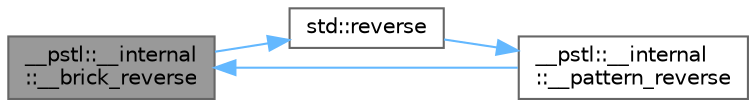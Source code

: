 digraph "__pstl::__internal::__brick_reverse"
{
 // LATEX_PDF_SIZE
  bgcolor="transparent";
  edge [fontname=Helvetica,fontsize=10,labelfontname=Helvetica,labelfontsize=10];
  node [fontname=Helvetica,fontsize=10,shape=box,height=0.2,width=0.4];
  rankdir="LR";
  Node1 [id="Node000001",label="__pstl::__internal\l::__brick_reverse",height=0.2,width=0.4,color="gray40", fillcolor="grey60", style="filled", fontcolor="black",tooltip=" "];
  Node1 -> Node2 [id="edge4_Node000001_Node000002",color="steelblue1",style="solid",tooltip=" "];
  Node2 [id="Node000002",label="std::reverse",height=0.2,width=0.4,color="grey40", fillcolor="white", style="filled",URL="$namespacestd.html#a66cd7f2a58b728c4a8f98ca025941719",tooltip=" "];
  Node2 -> Node3 [id="edge5_Node000002_Node000003",color="steelblue1",style="solid",tooltip=" "];
  Node3 [id="Node000003",label="__pstl::__internal\l::__pattern_reverse",height=0.2,width=0.4,color="grey40", fillcolor="white", style="filled",URL="$namespace____pstl_1_1____internal.html#a5f2267ae5935da96528156e02f6f4303",tooltip=" "];
  Node3 -> Node1 [id="edge6_Node000003_Node000001",color="steelblue1",style="solid",tooltip=" "];
}
